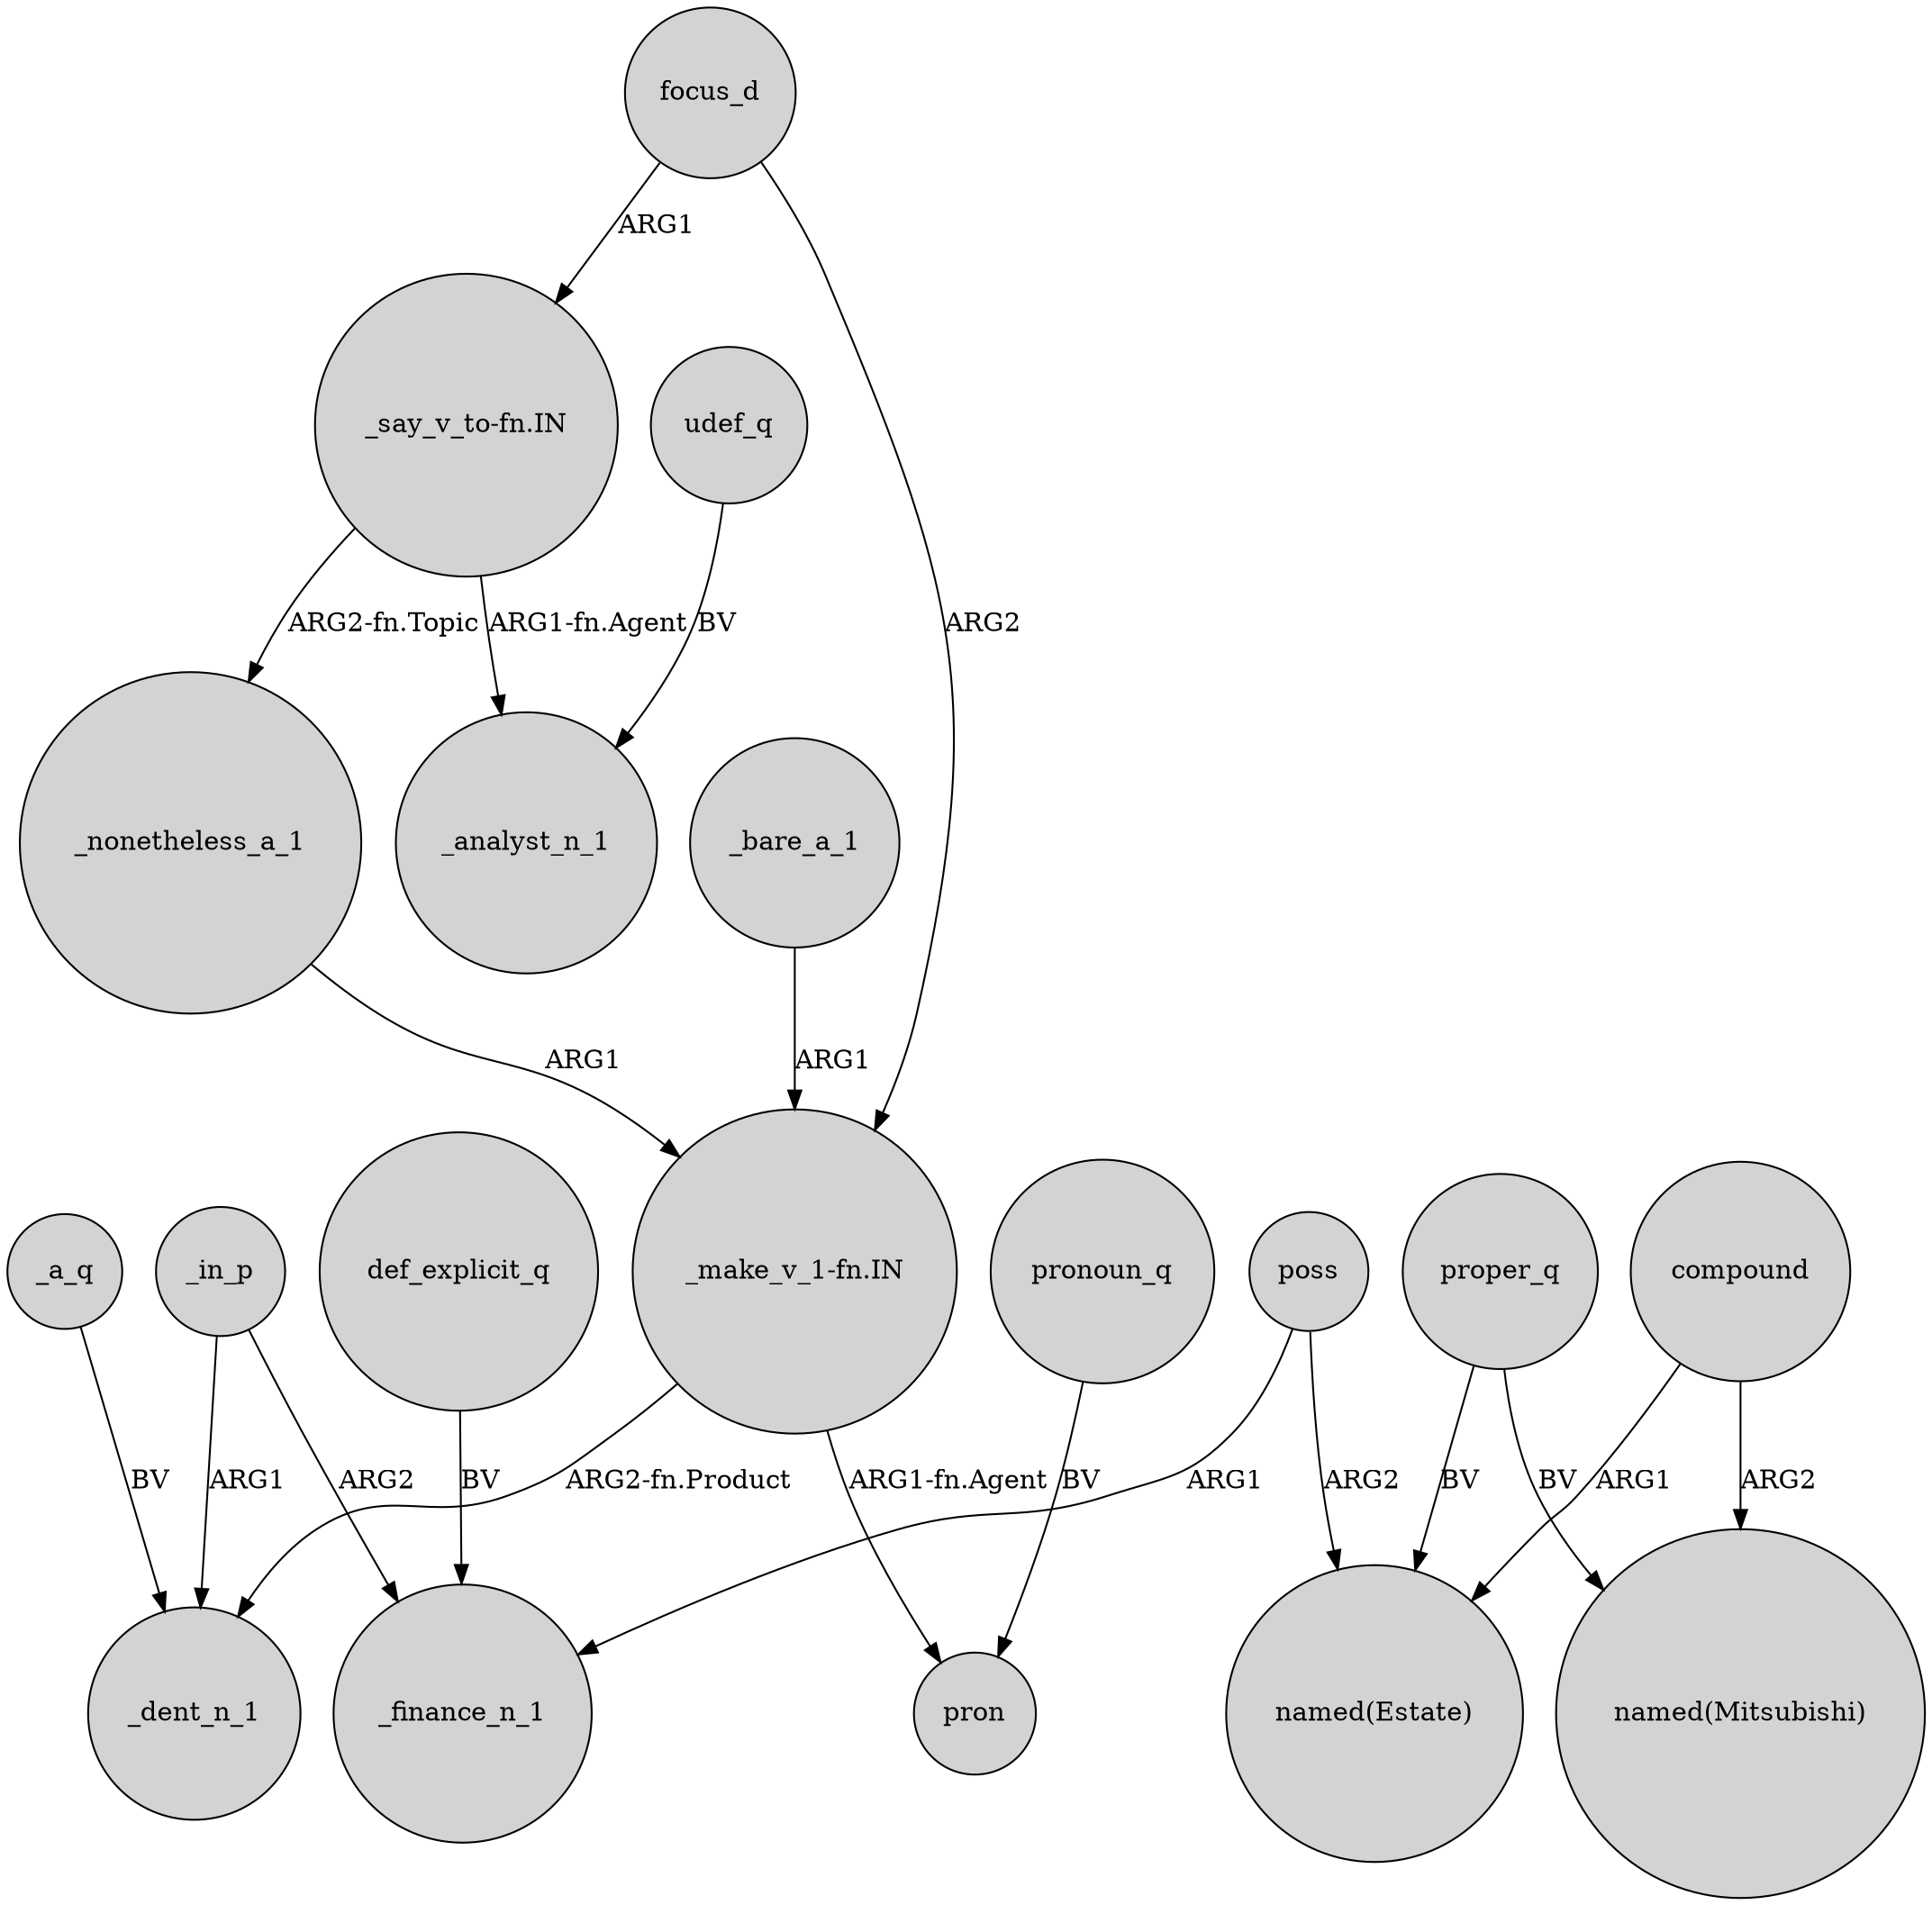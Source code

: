 digraph {
	node [shape=circle style=filled]
	"_make_v_1-fn.IN" -> _dent_n_1 [label="ARG2-fn.Product"]
	poss -> "named(Estate)" [label=ARG2]
	proper_q -> "named(Estate)" [label=BV]
	_a_q -> _dent_n_1 [label=BV]
	poss -> _finance_n_1 [label=ARG1]
	pronoun_q -> pron [label=BV]
	compound -> "named(Estate)" [label=ARG1]
	def_explicit_q -> _finance_n_1 [label=BV]
	compound -> "named(Mitsubishi)" [label=ARG2]
	_in_p -> _finance_n_1 [label=ARG2]
	proper_q -> "named(Mitsubishi)" [label=BV]
	"_say_v_to-fn.IN" -> _analyst_n_1 [label="ARG1-fn.Agent"]
	"_make_v_1-fn.IN" -> pron [label="ARG1-fn.Agent"]
	"_say_v_to-fn.IN" -> _nonetheless_a_1 [label="ARG2-fn.Topic"]
	focus_d -> "_make_v_1-fn.IN" [label=ARG2]
	_bare_a_1 -> "_make_v_1-fn.IN" [label=ARG1]
	_nonetheless_a_1 -> "_make_v_1-fn.IN" [label=ARG1]
	_in_p -> _dent_n_1 [label=ARG1]
	udef_q -> _analyst_n_1 [label=BV]
	focus_d -> "_say_v_to-fn.IN" [label=ARG1]
}
